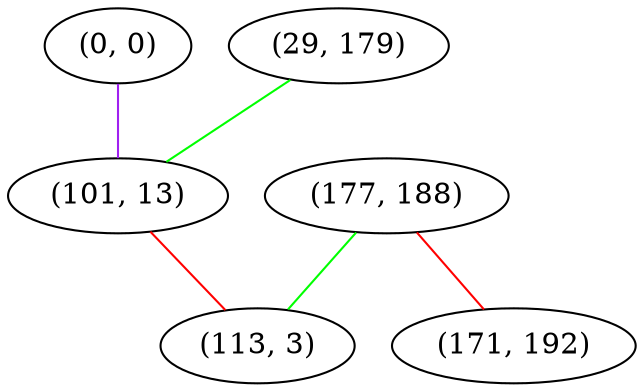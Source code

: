 graph "" {
"(0, 0)";
"(177, 188)";
"(29, 179)";
"(101, 13)";
"(171, 192)";
"(113, 3)";
"(0, 0)" -- "(101, 13)"  [color=purple, key=0, weight=4];
"(177, 188)" -- "(171, 192)"  [color=red, key=0, weight=1];
"(177, 188)" -- "(113, 3)"  [color=green, key=0, weight=2];
"(29, 179)" -- "(101, 13)"  [color=green, key=0, weight=2];
"(101, 13)" -- "(113, 3)"  [color=red, key=0, weight=1];
}
